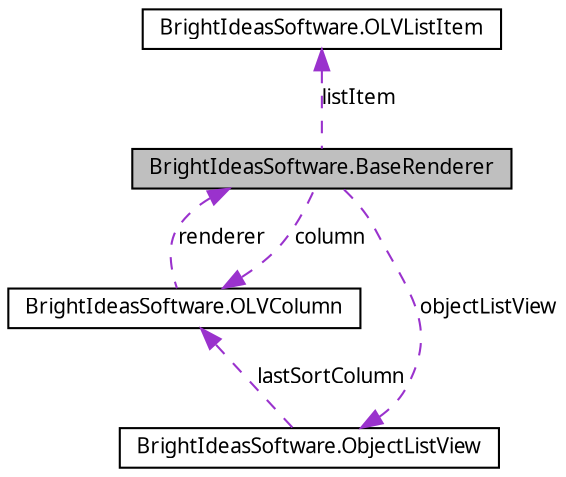 digraph G
{
  edge [fontname="FreeSans.ttf",fontsize=10,labelfontname="FreeSans.ttf",labelfontsize=10];
  node [fontname="FreeSans.ttf",fontsize=10,shape=record];
  Node1 [label="BrightIdeasSoftware.BaseRenderer",height=0.2,width=0.4,color="black", fillcolor="grey75", style="filled" fontcolor="black"];
  Node2 -> Node1 [dir=back,color="darkorchid3",fontsize=10,style="dashed",label="column",fontname="FreeSans.ttf"];
  Node2 [label="BrightIdeasSoftware.OLVColumn",height=0.2,width=0.4,color="black", fillcolor="white", style="filled",URL="$class_bright_ideas_software_1_1_o_l_v_column.html",tooltip="An OLVColumn knows which aspect of an object it should present."];
  Node1 -> Node2 [dir=back,color="darkorchid3",fontsize=10,style="dashed",label="renderer",fontname="FreeSans.ttf"];
  Node3 -> Node1 [dir=back,color="darkorchid3",fontsize=10,style="dashed",label="objectListView",fontname="FreeSans.ttf"];
  Node3 [label="BrightIdeasSoftware.ObjectListView",height=0.2,width=0.4,color="black", fillcolor="white", style="filled",URL="$class_bright_ideas_software_1_1_object_list_view.html",tooltip="An object list displays 'aspects' of a collection of objects in a multi-column list..."];
  Node2 -> Node3 [dir=back,color="darkorchid3",fontsize=10,style="dashed",label="lastSortColumn",fontname="FreeSans.ttf"];
  Node4 -> Node1 [dir=back,color="darkorchid3",fontsize=10,style="dashed",label="listItem",fontname="FreeSans.ttf"];
  Node4 [label="BrightIdeasSoftware.OLVListItem",height=0.2,width=0.4,color="black", fillcolor="white", style="filled",URL="$class_bright_ideas_software_1_1_o_l_v_list_item.html"];
}
